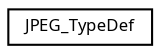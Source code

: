 digraph "Graphical Class Hierarchy"
{
  edge [fontname="Sans",fontsize="8",labelfontname="Sans",labelfontsize="8"];
  node [fontname="Sans",fontsize="8",shape=record];
  rankdir="LR";
  Node1 [label="JPEG_TypeDef",height=0.2,width=0.4,color="black", fillcolor="white", style="filled",URL="$struct_j_p_e_g___type_def.html",tooltip="JPEG Codec. "];
}
